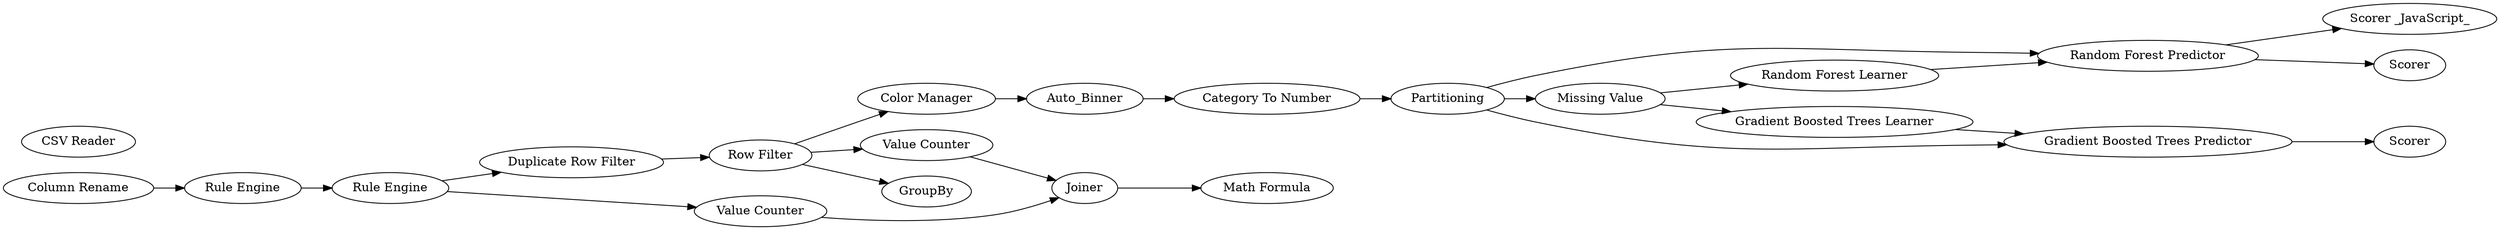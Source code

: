 digraph {
	2 [label="Duplicate Row Filter"]
	4 [label="Color Manager"]
	5 [label=Partitioning]
	6 [label="Missing Value"]
	9 [label="Random Forest Predictor"]
	10 [label=Scorer]
	11 [label=Auto_Binner]
	12 [label="Category To Number"]
	14 [label="Column Rename"]
	15 [label="Row Filter"]
	16 [label="Random Forest Learner"]
	17 [label="Rule Engine"]
	18 [label="CSV Reader"]
	19 [label="Scorer _JavaScript_"]
	20 [label=GroupBy]
	21 [label="Value Counter"]
	22 [label="Value Counter"]
	23 [label=Joiner]
	24 [label="Math Formula"]
	25 [label="Rule Engine"]
	26 [label="Gradient Boosted Trees Learner"]
	27 [label="Gradient Boosted Trees Predictor"]
	28 [label=Scorer]
	2 -> 15
	4 -> 11
	5 -> 6
	5 -> 9
	5 -> 27
	6 -> 16
	6 -> 26
	9 -> 10
	9 -> 19
	11 -> 12
	12 -> 5
	14 -> 17
	15 -> 4
	15 -> 21
	15 -> 20
	16 -> 9
	17 -> 25
	21 -> 23
	22 -> 23
	23 -> 24
	25 -> 22
	25 -> 2
	26 -> 27
	27 -> 28
	rankdir=LR
}
